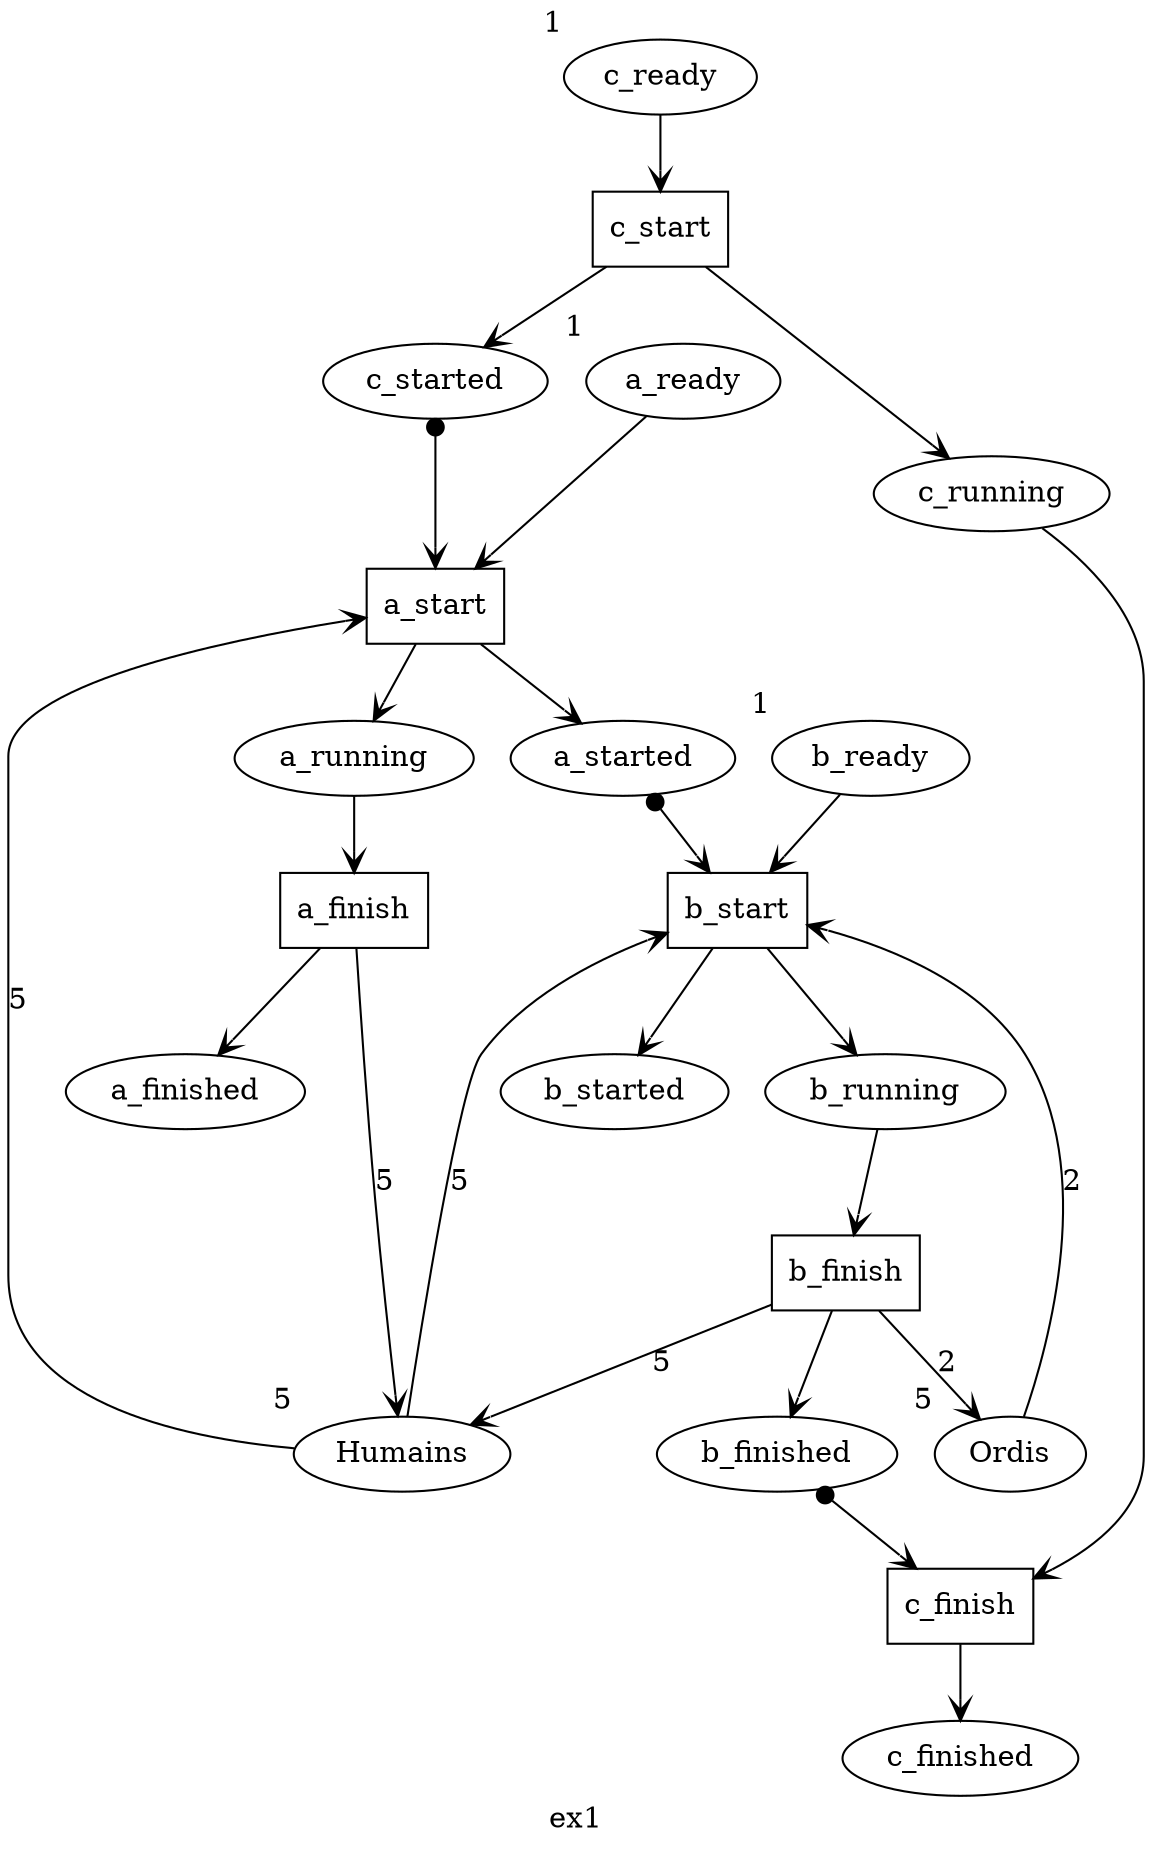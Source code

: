 digraph ex1 {
label=ex1

a_ready [xlabel=1];
a_started ;
a_running ;
a_finished ;
a_start [shape=rectangle] ;
a_finish [shape=rectangle] ;
b_ready [xlabel=1];
b_started ;
b_running ;
b_finished ;
b_start [shape=rectangle] ;
b_finish [shape=rectangle] ;
c_ready [xlabel=1];
c_started ;
c_running ;
c_finished ;
c_start [shape=rectangle] ;
c_finish [shape=rectangle] ;
Humains [xlabel=5];
Ordis [xlabel=5];

a_ready -> a_start  [arrowhead=vee]  ;
a_start -> a_running  [arrowhead=vee]  ;
a_start -> a_started  [arrowhead=vee]  ;
a_running -> a_finish  [arrowhead=vee]  ;
a_finish -> a_finished  [arrowhead=vee]  ;
b_ready -> b_start  [arrowhead=vee]  ;
b_start -> b_running  [arrowhead=vee]  ;
b_start -> b_started  [arrowhead=vee]  ;
b_running -> b_finish  [arrowhead=vee]  ;
b_finish -> b_finished  [arrowhead=vee]  ;
c_ready -> c_start  [arrowhead=vee]  ;
c_start -> c_running  [arrowhead=vee]  ;
c_start -> c_started  [arrowhead=vee]  ;
c_running -> c_finish  [arrowhead=vee]  ;
c_finish -> c_finished  [arrowhead=vee]  ;
a_started -> b_start [dir=both]   [arrowhead=vee] [arrowtail=dot]  ;
b_finished -> c_finish [dir=both]   [arrowhead=vee] [arrowtail=dot]  ;
c_started -> a_start [dir=both]   [arrowhead=vee] [arrowtail=dot]  ;
Humains -> a_start  [arrowhead=vee]  [label=5];
a_finish -> Humains  [arrowhead=vee]  [label=5];
Humains -> b_start  [arrowhead=vee]  [label=5];
b_finish -> Humains  [arrowhead=vee]  [label=5];
Ordis -> b_start  [arrowhead=vee]  [label=2];
b_finish -> Ordis  [arrowhead=vee]  [label=2];

}
